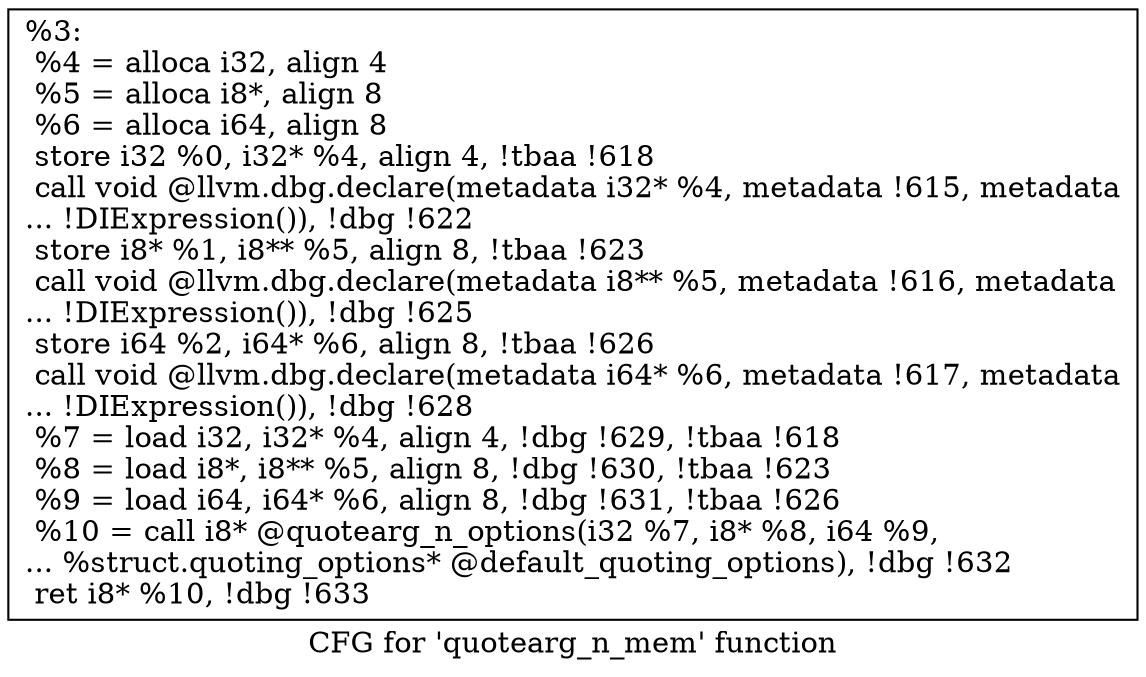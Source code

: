 digraph "CFG for 'quotearg_n_mem' function" {
	label="CFG for 'quotearg_n_mem' function";

	Node0x14abca0 [shape=record,label="{%3:\l  %4 = alloca i32, align 4\l  %5 = alloca i8*, align 8\l  %6 = alloca i64, align 8\l  store i32 %0, i32* %4, align 4, !tbaa !618\l  call void @llvm.dbg.declare(metadata i32* %4, metadata !615, metadata\l... !DIExpression()), !dbg !622\l  store i8* %1, i8** %5, align 8, !tbaa !623\l  call void @llvm.dbg.declare(metadata i8** %5, metadata !616, metadata\l... !DIExpression()), !dbg !625\l  store i64 %2, i64* %6, align 8, !tbaa !626\l  call void @llvm.dbg.declare(metadata i64* %6, metadata !617, metadata\l... !DIExpression()), !dbg !628\l  %7 = load i32, i32* %4, align 4, !dbg !629, !tbaa !618\l  %8 = load i8*, i8** %5, align 8, !dbg !630, !tbaa !623\l  %9 = load i64, i64* %6, align 8, !dbg !631, !tbaa !626\l  %10 = call i8* @quotearg_n_options(i32 %7, i8* %8, i64 %9,\l... %struct.quoting_options* @default_quoting_options), !dbg !632\l  ret i8* %10, !dbg !633\l}"];
}

